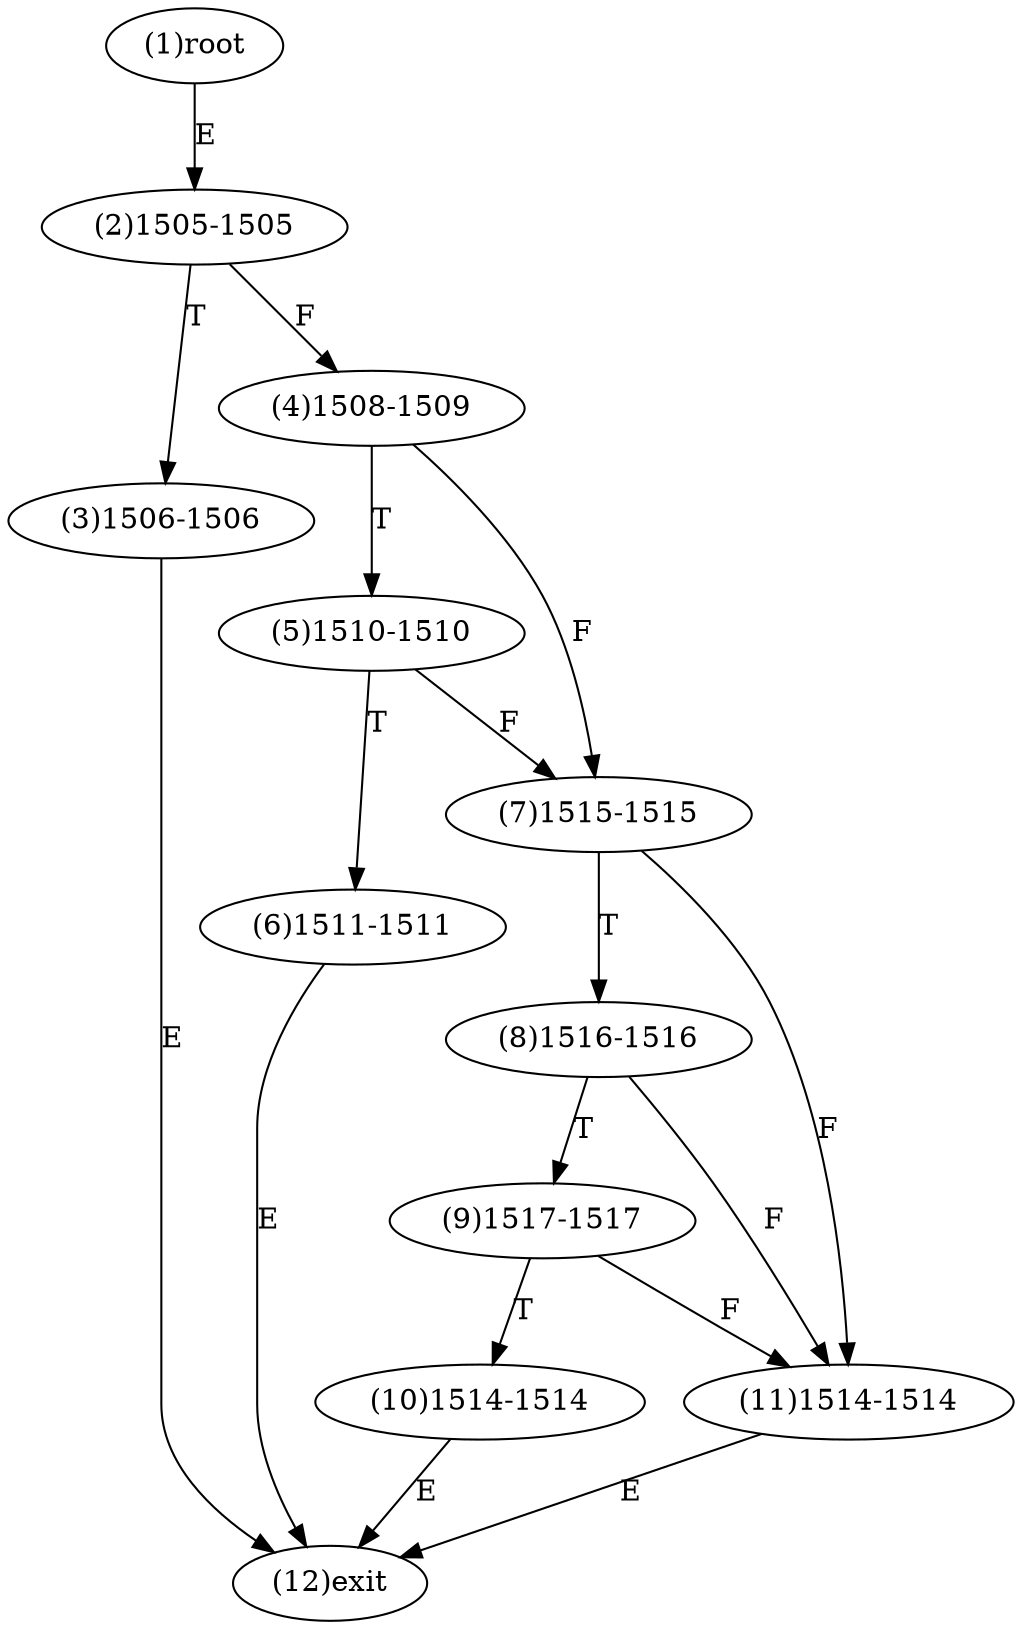 digraph "" { 
1[ label="(1)root"];
2[ label="(2)1505-1505"];
3[ label="(3)1506-1506"];
4[ label="(4)1508-1509"];
5[ label="(5)1510-1510"];
6[ label="(6)1511-1511"];
7[ label="(7)1515-1515"];
8[ label="(8)1516-1516"];
9[ label="(9)1517-1517"];
10[ label="(10)1514-1514"];
11[ label="(11)1514-1514"];
12[ label="(12)exit"];
1->2[ label="E"];
2->4[ label="F"];
2->3[ label="T"];
3->12[ label="E"];
4->7[ label="F"];
4->5[ label="T"];
5->7[ label="F"];
5->6[ label="T"];
6->12[ label="E"];
7->11[ label="F"];
7->8[ label="T"];
8->11[ label="F"];
8->9[ label="T"];
9->11[ label="F"];
9->10[ label="T"];
10->12[ label="E"];
11->12[ label="E"];
}